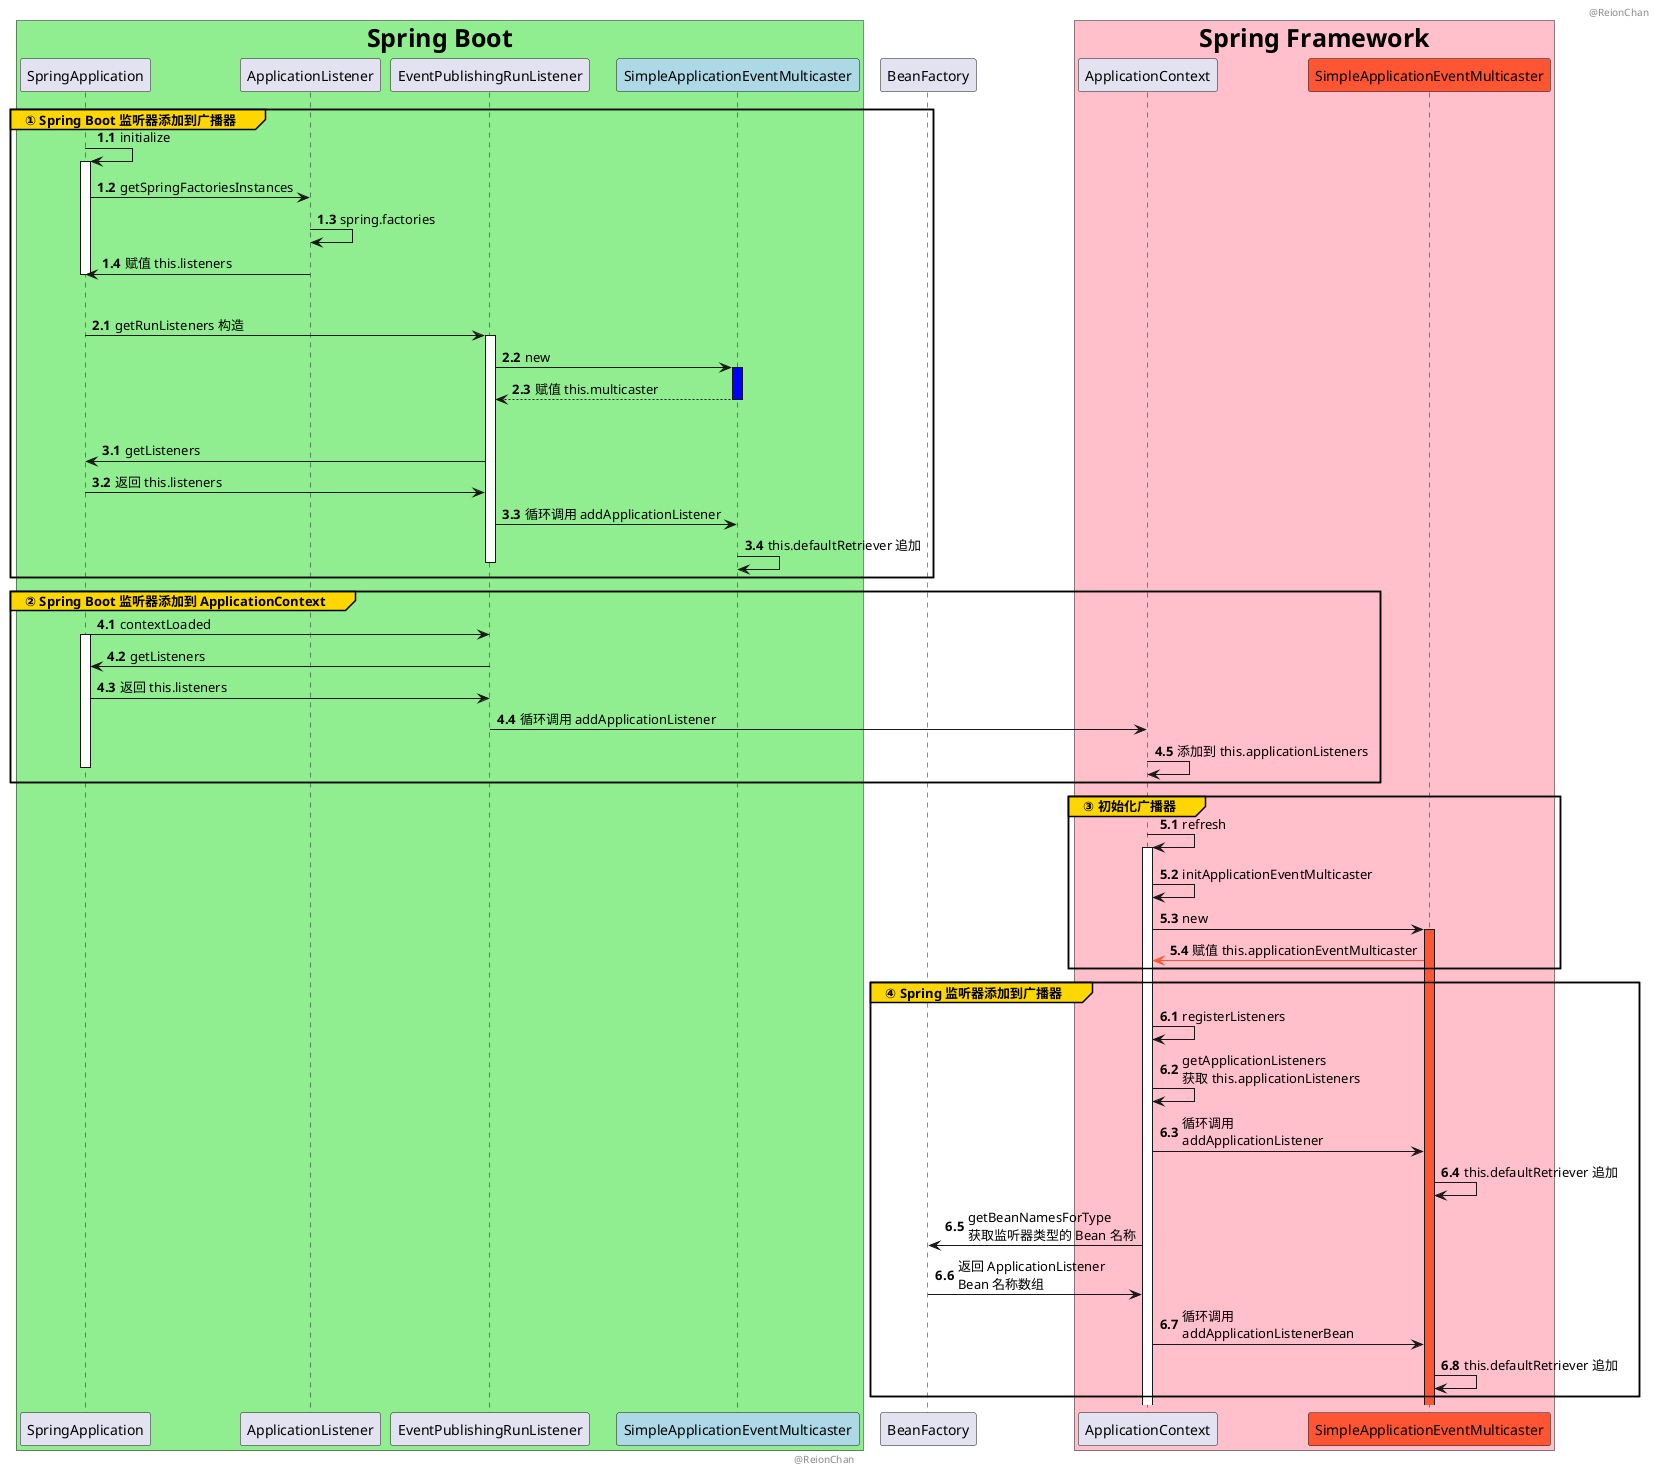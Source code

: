 @startuml

header "@ReionChan"
footer "@ReionChan"

box "<font size=25>Spring Boot" #lightgreen
participant SpringApplication as SA
participant ApplicationListener as AL
participant EventPublishingRunListener as EPRL
participant SimpleApplicationEventMulticaster as SAEM #lightblue
end box
participant BeanFactory as BF
box "<font size=25>Spring Framework" #pink
participant ApplicationContext as AC
participant SimpleApplicationEventMulticaster as SAEM2 #FF5533
end box

group#gold ① Spring Boot 监听器添加到广播器
    autonumber 1.1
    SA -> SA: initialize
    activate SA
    SA -> AL: getSpringFactoriesInstances
    AL -> AL: spring.factories
    AL -> SA: 赋值 this.listeners
    deactivate SA
    ||30||
    autonumber 2.1
    SA -> EPRL: getRunListeners 构造
    activate EPRL
    EPRL -> SAEM ++ #blue : new
    'activate SAEM
    return 赋值 this.multicaster
    'deactivate SAEM
    ||30||
    autonumber 3.1
    EPRL -> SA: getListeners
    SA -> EPRL: 返回 this.listeners
    EPRL -> SAEM: 循环调用 addApplicationListener
    SAEM -> SAEM: this.defaultRetriever 追加
    deactivate EPRL
end

group#gold ② Spring Boot 监听器添加到 ApplicationContext
    autonumber 4.1
    SA -> EPRL: contextLoaded
    activate SA
    EPRL -> SA: getListeners
    SA -> EPRL: 返回 this.listeners
    EPRL -> AC: 循环调用 addApplicationListener
    AC -> AC: 添加到 this.applicationListeners
    deactivate SA
end

group#gold ③ 初始化广播器
    autonumber 5.1
    AC -> AC: refresh
    activate AC
    AC -> AC: initApplicationEventMulticaster
    AC -> SAEM2 ++ #FF5533 : new
    SAEM2 -[#FF5533]> AC : 赋值 this.applicationEventMulticaster


end
group#gold ④ Spring 监听器添加到广播器
    autonumber 6.1
    AC -> AC: registerListeners
    AC -> AC: getApplicationListeners\n获取 this.applicationListeners
    AC -> SAEM2: 循环调用\naddApplicationListener
    SAEM2 -> SAEM2: this.defaultRetriever 追加
    AC -> BF: getBeanNamesForType\n获取监听器类型的 Bean 名称
    BF -> AC: 返回 ApplicationListener\nBean 名称数组
    AC -> SAEM2: 循环调用\naddApplicationListenerBean
    SAEM2 -> SAEM2: this.defaultRetriever 追加
end
@enduml